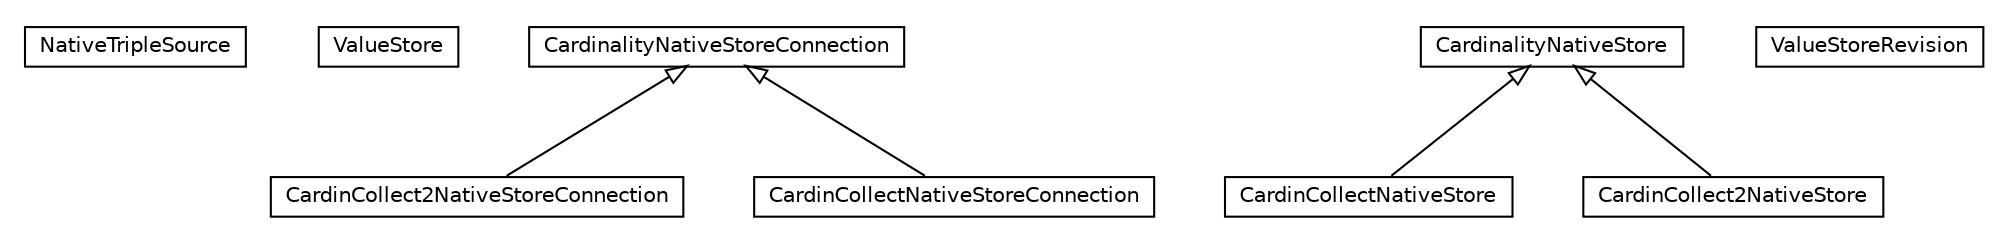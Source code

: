 #!/usr/local/bin/dot
#
# Class diagram 
# Generated by UMLGraph version R5_6-24-gf6e263 (http://www.umlgraph.org/)
#

digraph G {
	edge [fontname="Helvetica",fontsize=10,labelfontname="Helvetica",labelfontsize=10];
	node [fontname="Helvetica",fontsize=10,shape=plaintext];
	nodesep=0.25;
	ranksep=0.5;
	// org.universAAL.context.sesame.sail.NativeTripleSource
	c621226 [label=<<table title="org.universAAL.context.sesame.sail.NativeTripleSource" border="0" cellborder="1" cellspacing="0" cellpadding="2" port="p" href="./NativeTripleSource.html">
		<tr><td><table border="0" cellspacing="0" cellpadding="1">
<tr><td align="center" balign="center"> NativeTripleSource </td></tr>
		</table></td></tr>
		</table>>, URL="./NativeTripleSource.html", fontname="Helvetica", fontcolor="black", fontsize=10.0];
	// org.universAAL.context.sesame.sail.ValueStore
	c621227 [label=<<table title="org.universAAL.context.sesame.sail.ValueStore" border="0" cellborder="1" cellspacing="0" cellpadding="2" port="p" href="./ValueStore.html">
		<tr><td><table border="0" cellspacing="0" cellpadding="1">
<tr><td align="center" balign="center"> ValueStore </td></tr>
		</table></td></tr>
		</table>>, URL="./ValueStore.html", fontname="Helvetica", fontcolor="black", fontsize=10.0];
	// org.universAAL.context.sesame.sail.CardinalityNativeStoreConnection
	c621228 [label=<<table title="org.universAAL.context.sesame.sail.CardinalityNativeStoreConnection" border="0" cellborder="1" cellspacing="0" cellpadding="2" port="p" href="./CardinalityNativeStoreConnection.html">
		<tr><td><table border="0" cellspacing="0" cellpadding="1">
<tr><td align="center" balign="center"> CardinalityNativeStoreConnection </td></tr>
		</table></td></tr>
		</table>>, URL="./CardinalityNativeStoreConnection.html", fontname="Helvetica", fontcolor="black", fontsize=10.0];
	// org.universAAL.context.sesame.sail.CardinCollectNativeStore
	c621229 [label=<<table title="org.universAAL.context.sesame.sail.CardinCollectNativeStore" border="0" cellborder="1" cellspacing="0" cellpadding="2" port="p" href="./CardinCollectNativeStore.html">
		<tr><td><table border="0" cellspacing="0" cellpadding="1">
<tr><td align="center" balign="center"> CardinCollectNativeStore </td></tr>
		</table></td></tr>
		</table>>, URL="./CardinCollectNativeStore.html", fontname="Helvetica", fontcolor="black", fontsize=10.0];
	// org.universAAL.context.sesame.sail.CardinCollect2NativeStoreConnection
	c621230 [label=<<table title="org.universAAL.context.sesame.sail.CardinCollect2NativeStoreConnection" border="0" cellborder="1" cellspacing="0" cellpadding="2" port="p" href="./CardinCollect2NativeStoreConnection.html">
		<tr><td><table border="0" cellspacing="0" cellpadding="1">
<tr><td align="center" balign="center"> CardinCollect2NativeStoreConnection </td></tr>
		</table></td></tr>
		</table>>, URL="./CardinCollect2NativeStoreConnection.html", fontname="Helvetica", fontcolor="black", fontsize=10.0];
	// org.universAAL.context.sesame.sail.CardinalityNativeStore
	c621231 [label=<<table title="org.universAAL.context.sesame.sail.CardinalityNativeStore" border="0" cellborder="1" cellspacing="0" cellpadding="2" port="p" href="./CardinalityNativeStore.html">
		<tr><td><table border="0" cellspacing="0" cellpadding="1">
<tr><td align="center" balign="center"> CardinalityNativeStore </td></tr>
		</table></td></tr>
		</table>>, URL="./CardinalityNativeStore.html", fontname="Helvetica", fontcolor="black", fontsize=10.0];
	// org.universAAL.context.sesame.sail.CardinCollectNativeStoreConnection
	c621232 [label=<<table title="org.universAAL.context.sesame.sail.CardinCollectNativeStoreConnection" border="0" cellborder="1" cellspacing="0" cellpadding="2" port="p" href="./CardinCollectNativeStoreConnection.html">
		<tr><td><table border="0" cellspacing="0" cellpadding="1">
<tr><td align="center" balign="center"> CardinCollectNativeStoreConnection </td></tr>
		</table></td></tr>
		</table>>, URL="./CardinCollectNativeStoreConnection.html", fontname="Helvetica", fontcolor="black", fontsize=10.0];
	// org.universAAL.context.sesame.sail.ValueStoreRevision
	c621233 [label=<<table title="org.universAAL.context.sesame.sail.ValueStoreRevision" border="0" cellborder="1" cellspacing="0" cellpadding="2" port="p" href="./ValueStoreRevision.html">
		<tr><td><table border="0" cellspacing="0" cellpadding="1">
<tr><td align="center" balign="center"> ValueStoreRevision </td></tr>
		</table></td></tr>
		</table>>, URL="./ValueStoreRevision.html", fontname="Helvetica", fontcolor="black", fontsize=10.0];
	// org.universAAL.context.sesame.sail.CardinCollect2NativeStore
	c621234 [label=<<table title="org.universAAL.context.sesame.sail.CardinCollect2NativeStore" border="0" cellborder="1" cellspacing="0" cellpadding="2" port="p" href="./CardinCollect2NativeStore.html">
		<tr><td><table border="0" cellspacing="0" cellpadding="1">
<tr><td align="center" balign="center"> CardinCollect2NativeStore </td></tr>
		</table></td></tr>
		</table>>, URL="./CardinCollect2NativeStore.html", fontname="Helvetica", fontcolor="black", fontsize=10.0];
	//org.universAAL.context.sesame.sail.CardinCollectNativeStore extends org.universAAL.context.sesame.sail.CardinalityNativeStore
	c621231:p -> c621229:p [dir=back,arrowtail=empty];
	//org.universAAL.context.sesame.sail.CardinCollect2NativeStoreConnection extends org.universAAL.context.sesame.sail.CardinalityNativeStoreConnection
	c621228:p -> c621230:p [dir=back,arrowtail=empty];
	//org.universAAL.context.sesame.sail.CardinCollectNativeStoreConnection extends org.universAAL.context.sesame.sail.CardinalityNativeStoreConnection
	c621228:p -> c621232:p [dir=back,arrowtail=empty];
	//org.universAAL.context.sesame.sail.CardinCollect2NativeStore extends org.universAAL.context.sesame.sail.CardinalityNativeStore
	c621231:p -> c621234:p [dir=back,arrowtail=empty];
}

